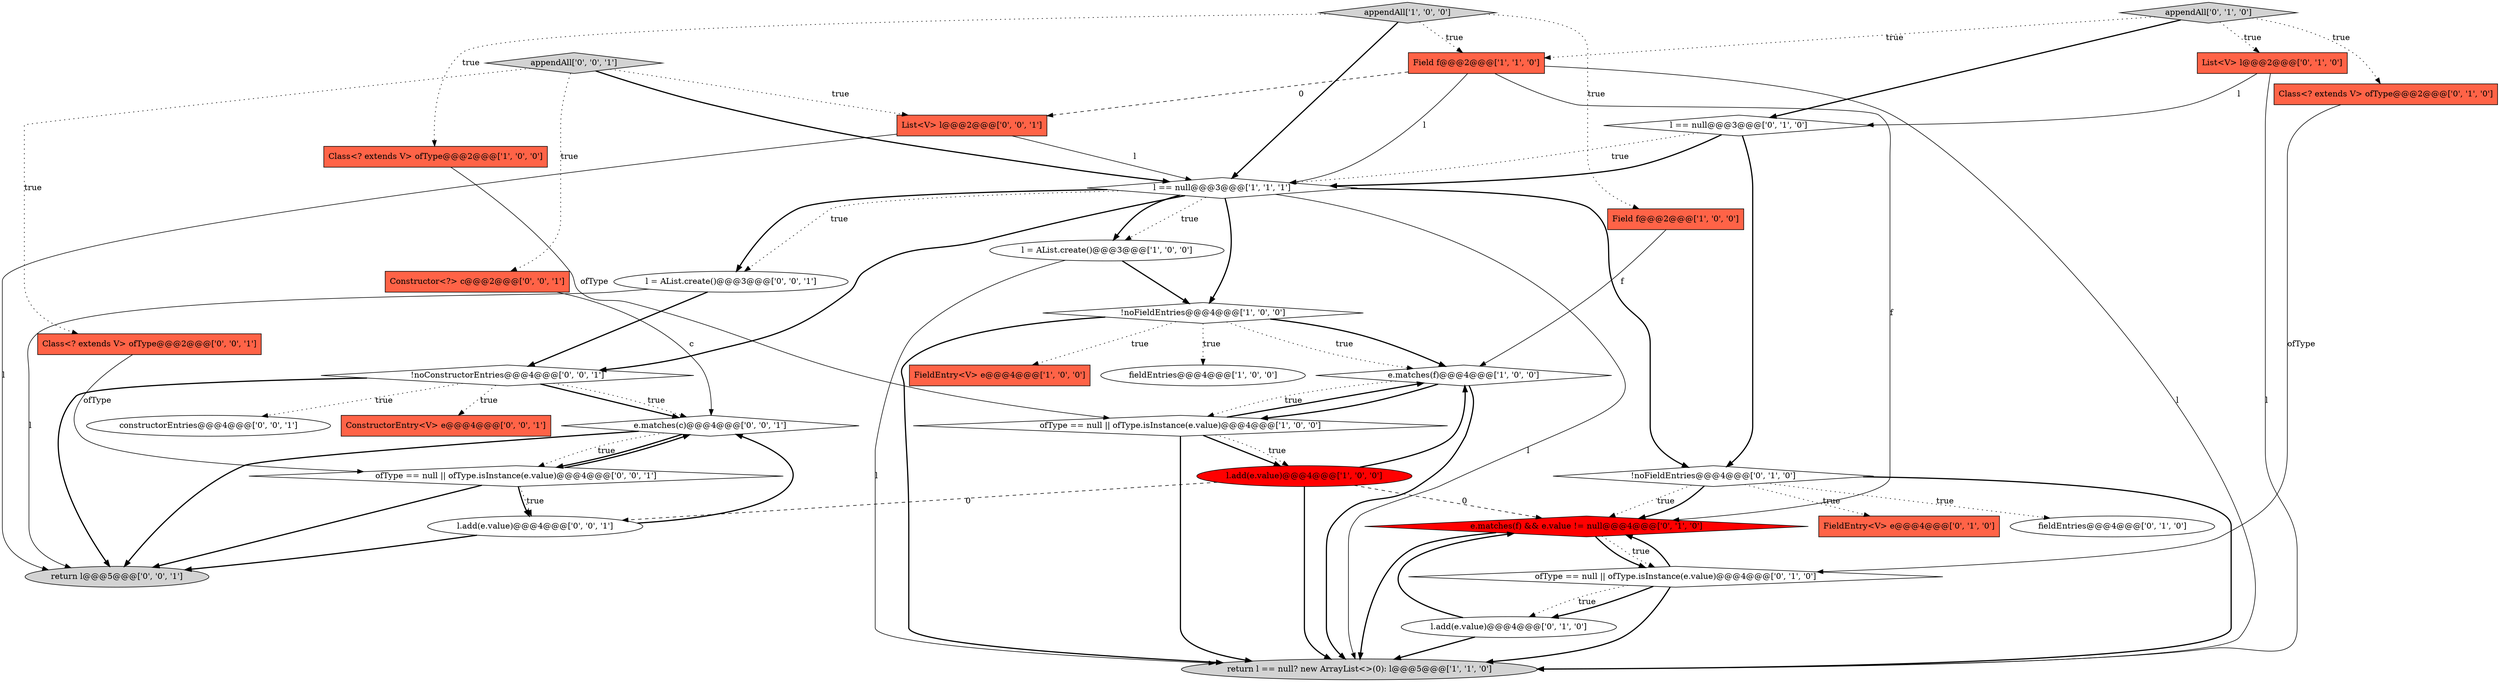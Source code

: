 digraph {
26 [style = filled, label = "Constructor<?> c@@@2@@@['0', '0', '1']", fillcolor = tomato, shape = box image = "AAA0AAABBB3BBB"];
1 [style = filled, label = "l = AList.create()@@@3@@@['1', '0', '0']", fillcolor = white, shape = ellipse image = "AAA0AAABBB1BBB"];
34 [style = filled, label = "List<V> l@@@2@@@['0', '0', '1']", fillcolor = tomato, shape = box image = "AAA0AAABBB3BBB"];
3 [style = filled, label = "Class<? extends V> ofType@@@2@@@['1', '0', '0']", fillcolor = tomato, shape = box image = "AAA0AAABBB1BBB"];
15 [style = filled, label = "Class<? extends V> ofType@@@2@@@['0', '1', '0']", fillcolor = tomato, shape = box image = "AAA0AAABBB2BBB"];
19 [style = filled, label = "appendAll['0', '1', '0']", fillcolor = lightgray, shape = diamond image = "AAA0AAABBB2BBB"];
22 [style = filled, label = "e.matches(f) && e.value != null@@@4@@@['0', '1', '0']", fillcolor = red, shape = diamond image = "AAA1AAABBB2BBB"];
0 [style = filled, label = "e.matches(f)@@@4@@@['1', '0', '0']", fillcolor = white, shape = diamond image = "AAA0AAABBB1BBB"];
20 [style = filled, label = "l.add(e.value)@@@4@@@['0', '1', '0']", fillcolor = white, shape = ellipse image = "AAA0AAABBB2BBB"];
30 [style = filled, label = "!noConstructorEntries@@@4@@@['0', '0', '1']", fillcolor = white, shape = diamond image = "AAA0AAABBB3BBB"];
28 [style = filled, label = "constructorEntries@@@4@@@['0', '0', '1']", fillcolor = white, shape = ellipse image = "AAA0AAABBB3BBB"];
14 [style = filled, label = "List<V> l@@@2@@@['0', '1', '0']", fillcolor = tomato, shape = box image = "AAA0AAABBB2BBB"];
5 [style = filled, label = "fieldEntries@@@4@@@['1', '0', '0']", fillcolor = white, shape = ellipse image = "AAA0AAABBB1BBB"];
24 [style = filled, label = "appendAll['0', '0', '1']", fillcolor = lightgray, shape = diamond image = "AAA0AAABBB3BBB"];
12 [style = filled, label = "l.add(e.value)@@@4@@@['1', '0', '0']", fillcolor = red, shape = ellipse image = "AAA1AAABBB1BBB"];
6 [style = filled, label = "l == null@@@3@@@['1', '1', '1']", fillcolor = white, shape = diamond image = "AAA0AAABBB1BBB"];
17 [style = filled, label = "ofType == null || ofType.isInstance(e.value)@@@4@@@['0', '1', '0']", fillcolor = white, shape = diamond image = "AAA0AAABBB2BBB"];
21 [style = filled, label = "!noFieldEntries@@@4@@@['0', '1', '0']", fillcolor = white, shape = diamond image = "AAA0AAABBB2BBB"];
11 [style = filled, label = "!noFieldEntries@@@4@@@['1', '0', '0']", fillcolor = white, shape = diamond image = "AAA0AAABBB1BBB"];
2 [style = filled, label = "ofType == null || ofType.isInstance(e.value)@@@4@@@['1', '0', '0']", fillcolor = white, shape = diamond image = "AAA0AAABBB1BBB"];
7 [style = filled, label = "FieldEntry<V> e@@@4@@@['1', '0', '0']", fillcolor = tomato, shape = box image = "AAA0AAABBB1BBB"];
33 [style = filled, label = "l.add(e.value)@@@4@@@['0', '0', '1']", fillcolor = white, shape = ellipse image = "AAA0AAABBB3BBB"];
29 [style = filled, label = "e.matches(c)@@@4@@@['0', '0', '1']", fillcolor = white, shape = diamond image = "AAA0AAABBB3BBB"];
32 [style = filled, label = "ConstructorEntry<V> e@@@4@@@['0', '0', '1']", fillcolor = tomato, shape = box image = "AAA0AAABBB3BBB"];
25 [style = filled, label = "return l@@@5@@@['0', '0', '1']", fillcolor = lightgray, shape = ellipse image = "AAA0AAABBB3BBB"];
31 [style = filled, label = "Class<? extends V> ofType@@@2@@@['0', '0', '1']", fillcolor = tomato, shape = box image = "AAA0AAABBB3BBB"];
10 [style = filled, label = "Field f@@@2@@@['1', '1', '0']", fillcolor = tomato, shape = box image = "AAA0AAABBB1BBB"];
16 [style = filled, label = "fieldEntries@@@4@@@['0', '1', '0']", fillcolor = white, shape = ellipse image = "AAA0AAABBB2BBB"];
18 [style = filled, label = "FieldEntry<V> e@@@4@@@['0', '1', '0']", fillcolor = tomato, shape = box image = "AAA0AAABBB2BBB"];
23 [style = filled, label = "ofType == null || ofType.isInstance(e.value)@@@4@@@['0', '0', '1']", fillcolor = white, shape = diamond image = "AAA0AAABBB3BBB"];
4 [style = filled, label = "return l == null? new ArrayList<>(0): l@@@5@@@['1', '1', '0']", fillcolor = lightgray, shape = ellipse image = "AAA0AAABBB1BBB"];
9 [style = filled, label = "Field f@@@2@@@['1', '0', '0']", fillcolor = tomato, shape = box image = "AAA0AAABBB1BBB"];
8 [style = filled, label = "appendAll['1', '0', '0']", fillcolor = lightgray, shape = diamond image = "AAA0AAABBB1BBB"];
27 [style = filled, label = "l = AList.create()@@@3@@@['0', '0', '1']", fillcolor = white, shape = ellipse image = "AAA0AAABBB3BBB"];
13 [style = filled, label = "l == null@@@3@@@['0', '1', '0']", fillcolor = white, shape = diamond image = "AAA0AAABBB2BBB"];
34->6 [style = solid, label="l"];
11->7 [style = dotted, label="true"];
13->6 [style = dotted, label="true"];
17->20 [style = dotted, label="true"];
19->10 [style = dotted, label="true"];
19->14 [style = dotted, label="true"];
23->25 [style = bold, label=""];
12->33 [style = dashed, label="0"];
21->18 [style = dotted, label="true"];
10->34 [style = dashed, label="0"];
6->21 [style = bold, label=""];
15->17 [style = solid, label="ofType"];
27->30 [style = bold, label=""];
1->4 [style = solid, label="l"];
24->31 [style = dotted, label="true"];
11->4 [style = bold, label=""];
6->1 [style = dotted, label="true"];
10->6 [style = solid, label="l"];
10->4 [style = solid, label="l"];
0->2 [style = bold, label=""];
29->25 [style = bold, label=""];
30->25 [style = bold, label=""];
21->22 [style = dotted, label="true"];
11->5 [style = dotted, label="true"];
26->29 [style = solid, label="c"];
29->23 [style = dotted, label="true"];
8->6 [style = bold, label=""];
29->23 [style = bold, label=""];
14->13 [style = solid, label="l"];
8->10 [style = dotted, label="true"];
19->15 [style = dotted, label="true"];
17->22 [style = bold, label=""];
2->4 [style = bold, label=""];
12->0 [style = bold, label=""];
30->29 [style = bold, label=""];
8->3 [style = dotted, label="true"];
34->25 [style = solid, label="l"];
3->2 [style = solid, label="ofType"];
27->25 [style = solid, label="l"];
1->11 [style = bold, label=""];
2->12 [style = bold, label=""];
6->4 [style = solid, label="l"];
22->4 [style = bold, label=""];
20->22 [style = bold, label=""];
20->4 [style = bold, label=""];
23->29 [style = bold, label=""];
6->1 [style = bold, label=""];
30->29 [style = dotted, label="true"];
6->27 [style = bold, label=""];
33->29 [style = bold, label=""];
11->0 [style = bold, label=""];
2->0 [style = bold, label=""];
23->33 [style = bold, label=""];
19->13 [style = bold, label=""];
12->4 [style = bold, label=""];
24->26 [style = dotted, label="true"];
0->4 [style = bold, label=""];
21->22 [style = bold, label=""];
33->25 [style = bold, label=""];
11->0 [style = dotted, label="true"];
24->34 [style = dotted, label="true"];
6->11 [style = bold, label=""];
14->4 [style = solid, label="l"];
31->23 [style = solid, label="ofType"];
12->22 [style = dashed, label="0"];
30->32 [style = dotted, label="true"];
2->12 [style = dotted, label="true"];
22->17 [style = bold, label=""];
22->17 [style = dotted, label="true"];
17->20 [style = bold, label=""];
8->9 [style = dotted, label="true"];
0->2 [style = dotted, label="true"];
21->16 [style = dotted, label="true"];
6->27 [style = dotted, label="true"];
23->33 [style = dotted, label="true"];
30->28 [style = dotted, label="true"];
13->6 [style = bold, label=""];
9->0 [style = solid, label="f"];
13->21 [style = bold, label=""];
24->6 [style = bold, label=""];
17->4 [style = bold, label=""];
10->22 [style = solid, label="f"];
21->4 [style = bold, label=""];
6->30 [style = bold, label=""];
}

